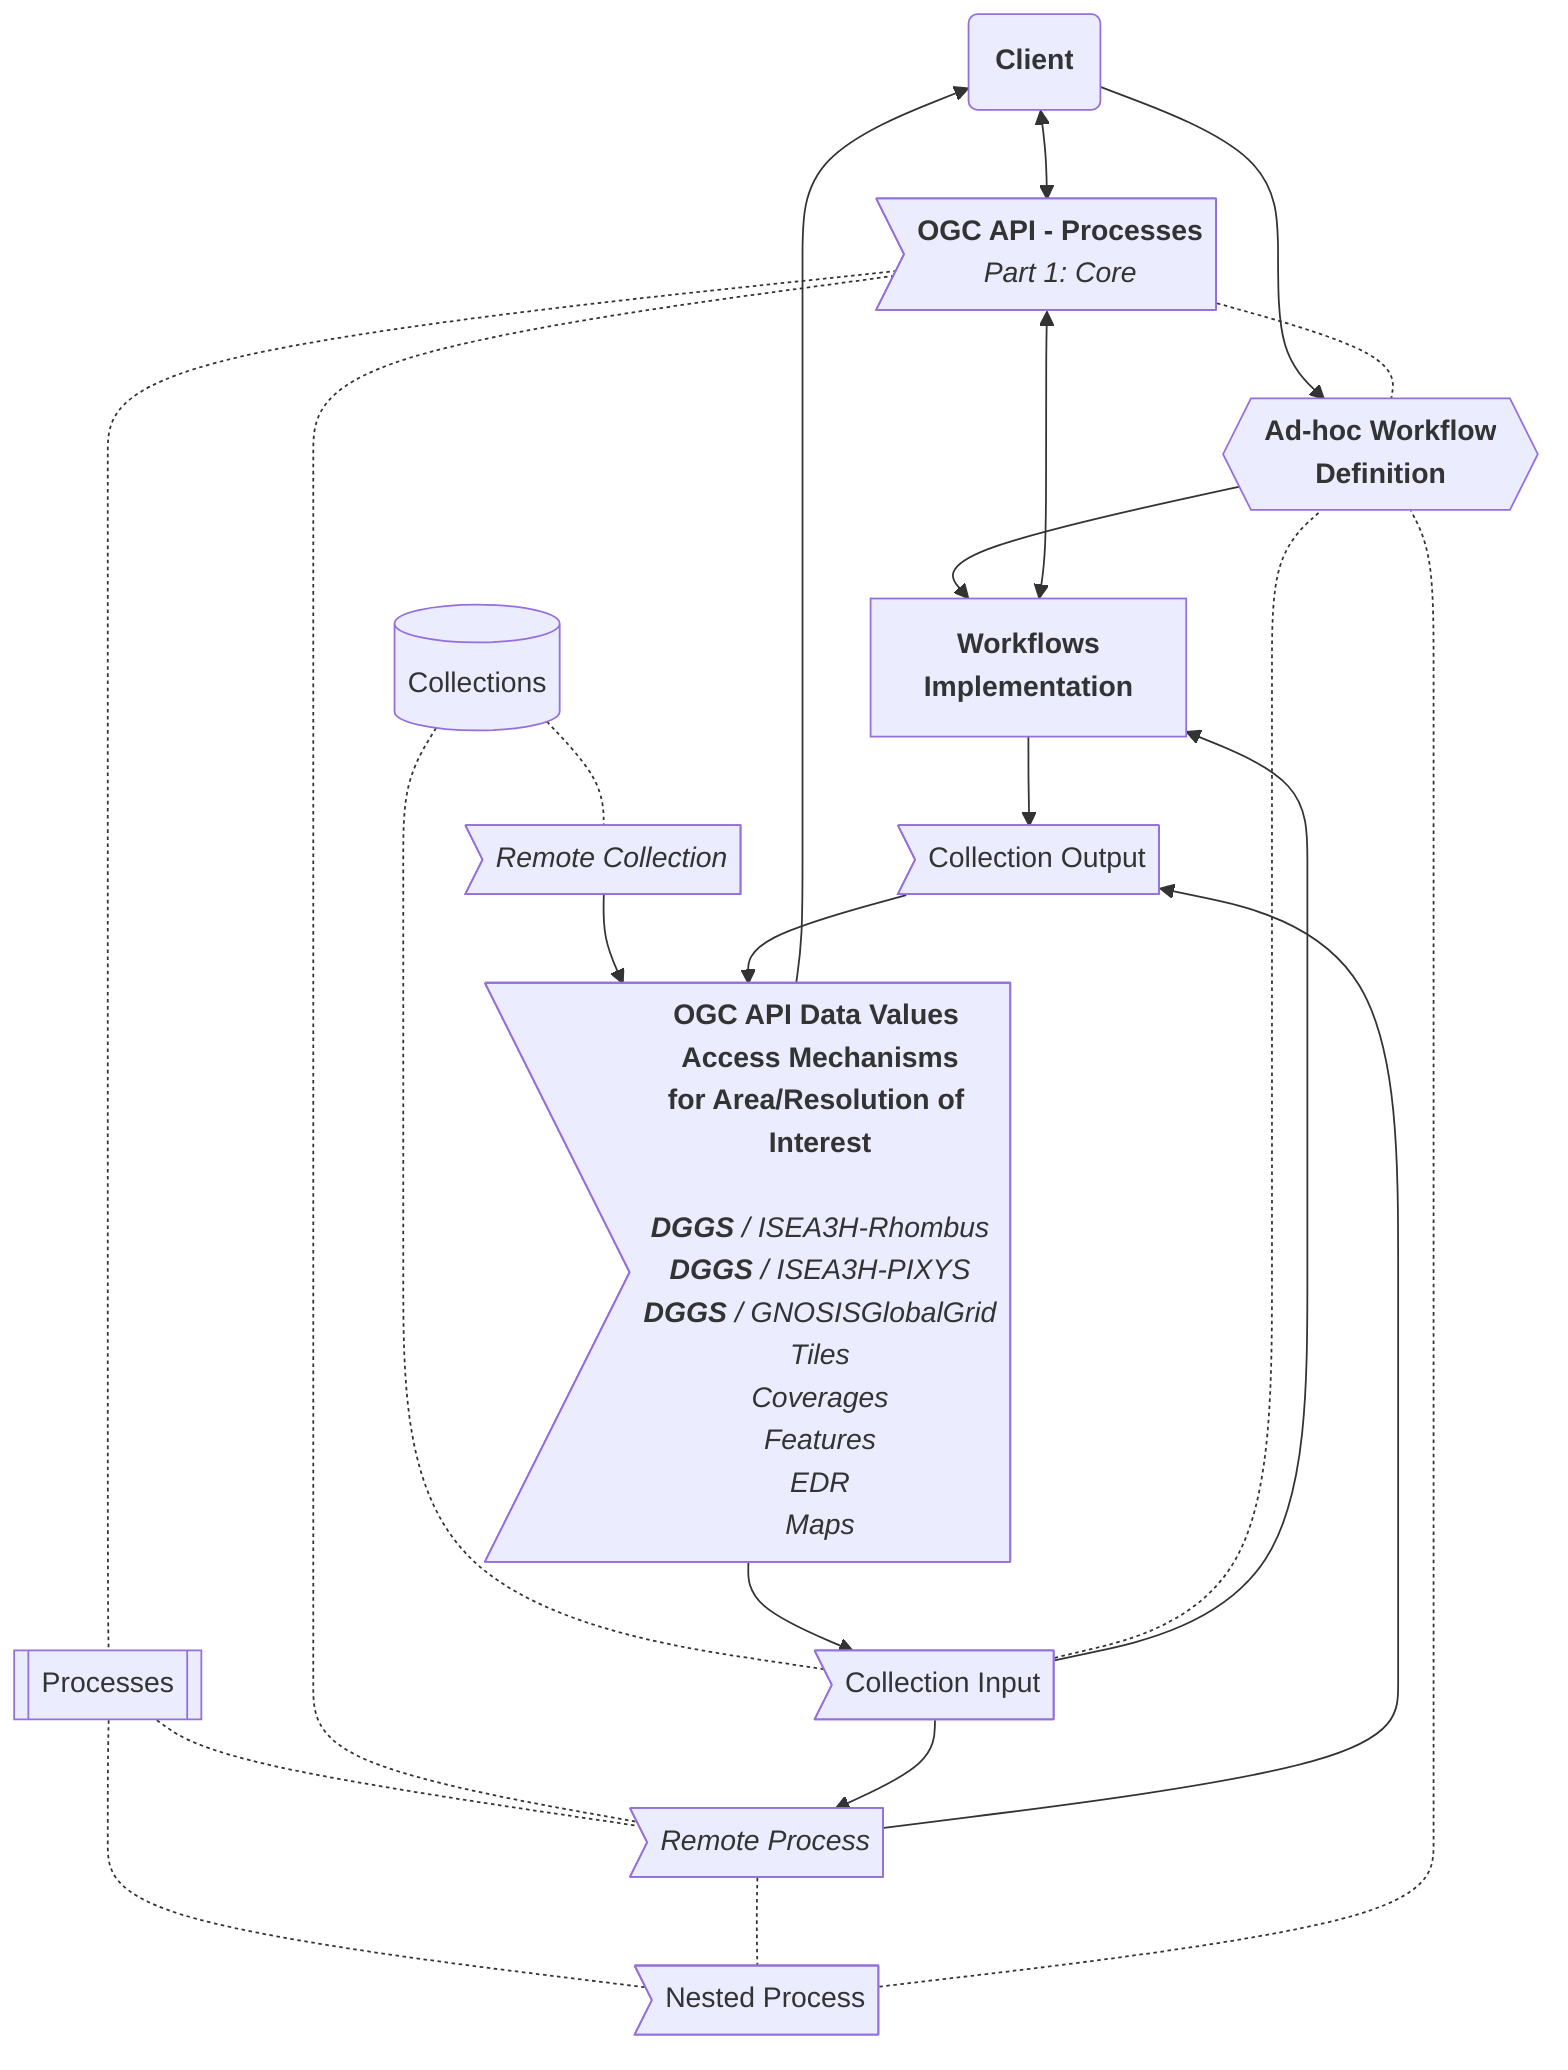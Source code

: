 flowchart TB

      Client("<b>Client</b>") --> AdHoc{{<b>Ad-hoc Workflow<br/>Definition</b>}} --> Service["<b>Workflows<br/>Implementation</b>"]
      %% Maps><b>OGC API - Maps</b>] --> Client

      Nested>Nested Process<br/>]
      Core><b>OGC API - Processes</b><br/><i>Part 1: Core</i>]
      Input>Collection Input]

      Client <--> Core

      Nested -.- AdHoc
      Core -.- AdHoc
      Input -.- AdHoc

      Core <--> Service
      Input --> Service
      Service --> Output>Collection Output]

      Access><b>OGC API Data Values Access Mechanisms<br/>for Area/Resolution of Interest</b></br></br><i><b>DGGS</b> / ISEA3H-Rhombus<br/><b>DGGS</b> / ISEA3H-PIXYS<br/><b>DGGS</b> / GNOSISGlobalGrid</br>Tiles</br>Coverages<br/>Features<br/>EDR<br/>Maps]

      Core -.- Processes[[Processes]] -.- RemoteP
      Core -.- RemoteP
      Processes -.- Nested

      Collections[("Collections")]
      Collections -.- RemoteC
      Collections -.- Input

      RemoteC><i>Remote Collection</i>]
      RemoteP><i>Remote Process</i>]
      RemoteC --> Access
      Input --> RemoteP --> Output
      RemoteP -.- Nested

      %% Output --> Maps
      Output --> Access --> Input

      Access --> Client